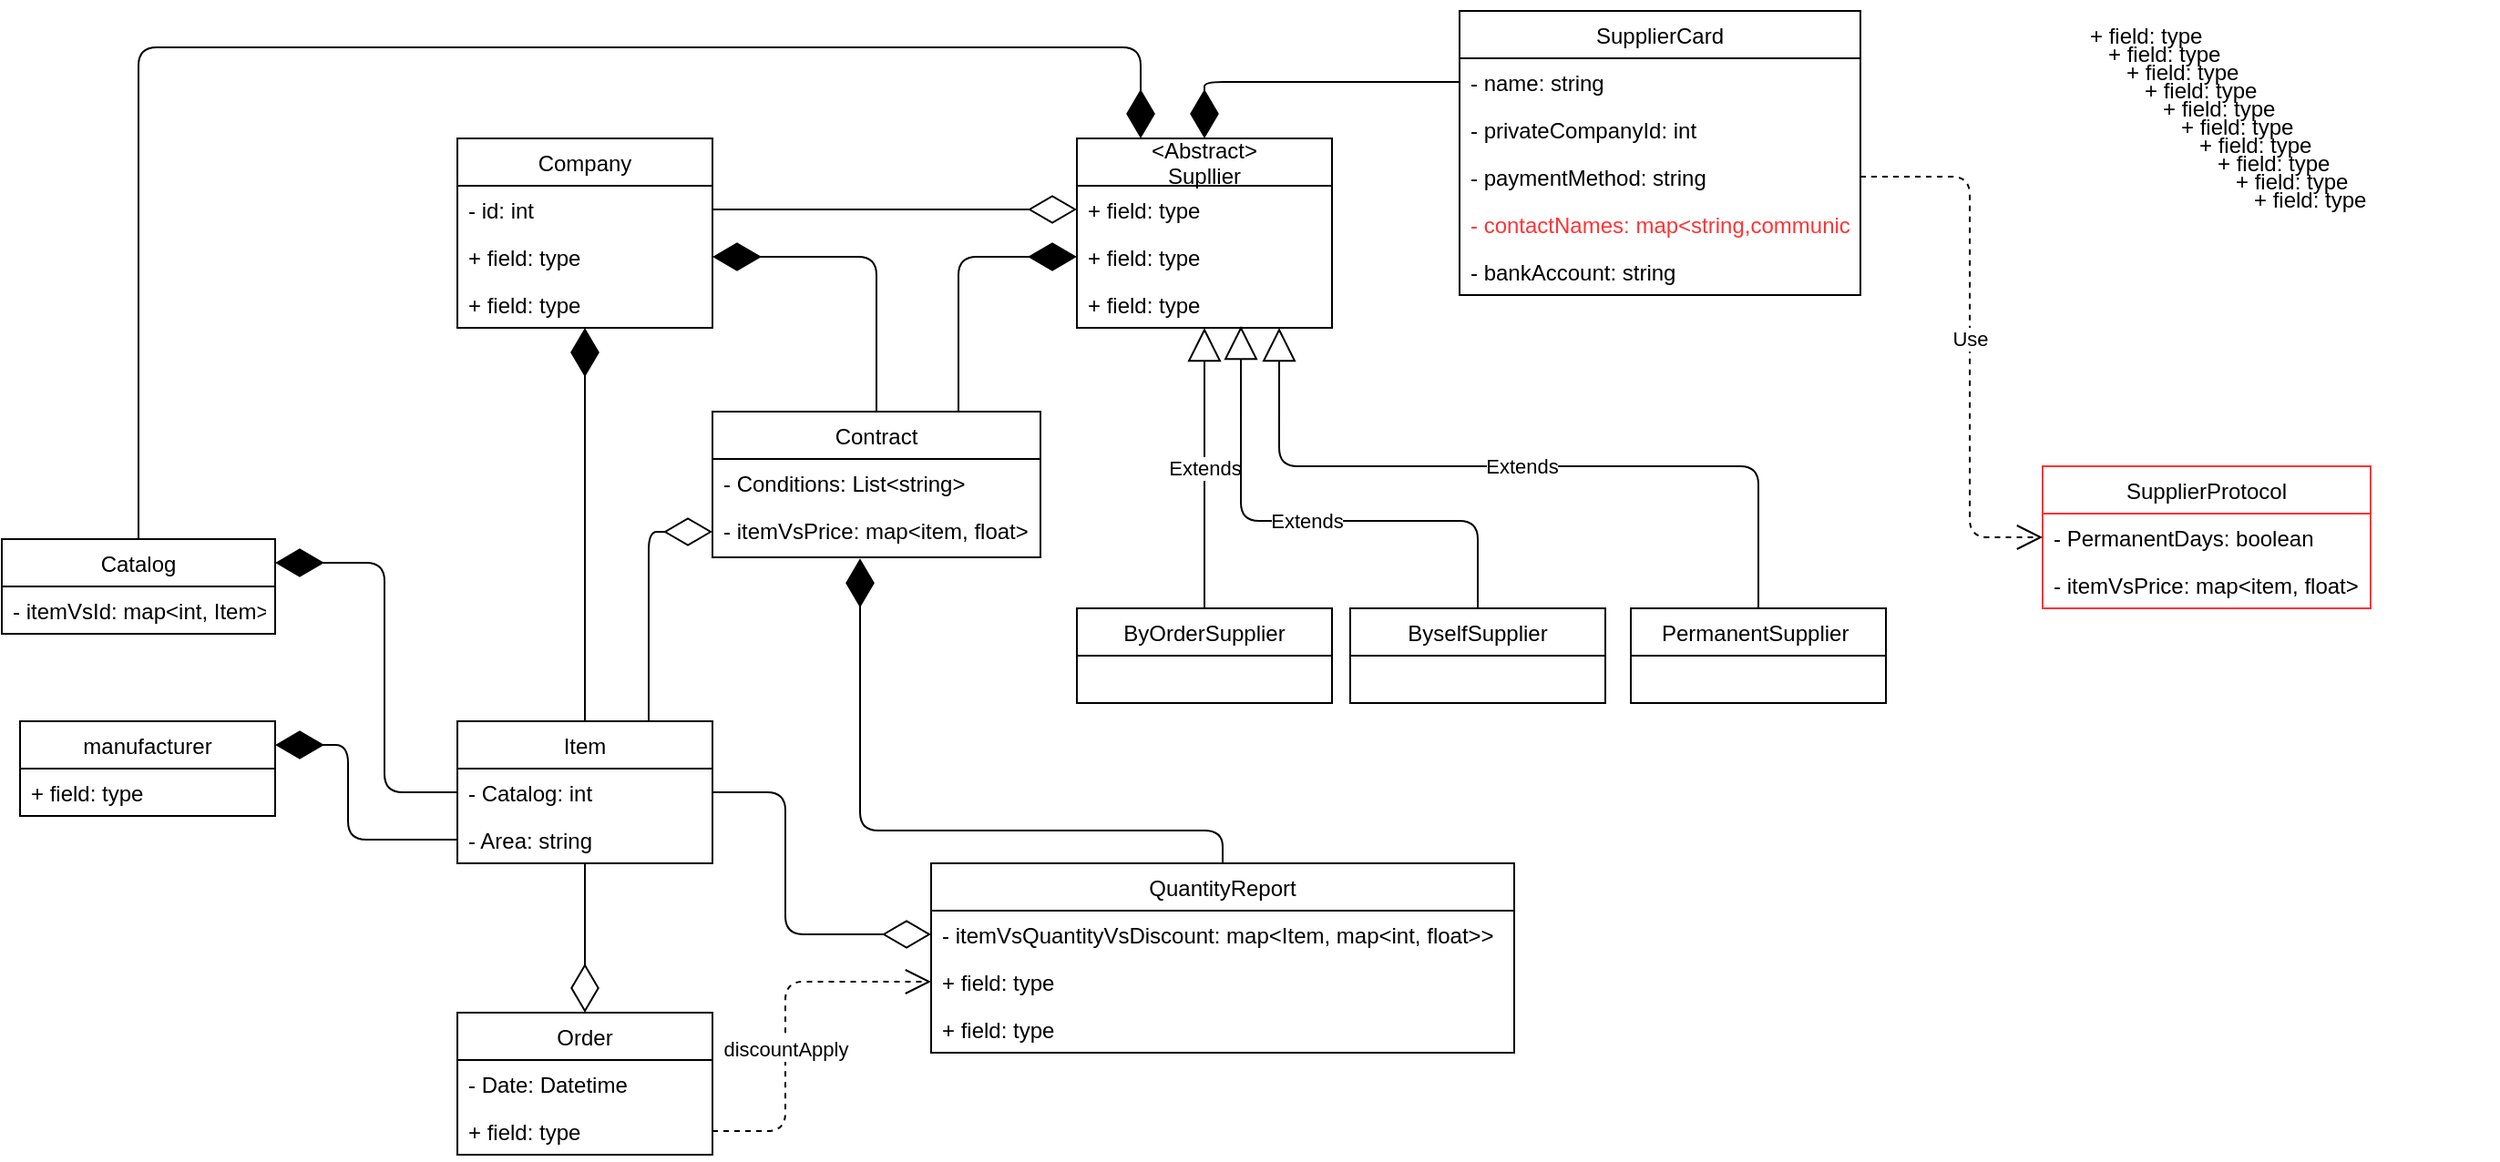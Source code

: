 <mxfile version="14.4.9" type="github">
  <diagram id="LiDV-n0v9y0-zee6HtvB" name="Page-1">
    <mxGraphModel dx="1944" dy="624" grid="1" gridSize="10" guides="1" tooltips="1" connect="1" arrows="1" fold="1" page="1" pageScale="1" pageWidth="827" pageHeight="1169" math="0" shadow="0">
      <root>
        <mxCell id="0" />
        <mxCell id="1" parent="0" />
        <mxCell id="57GskC2OUnDVnmpbbQjz-1" value="&lt;Abstract&gt;&#xa;Supllier" style="swimlane;fontStyle=0;childLayout=stackLayout;horizontal=1;startSize=26;fillColor=none;horizontalStack=0;resizeParent=1;resizeParentMax=0;resizeLast=0;collapsible=1;marginBottom=0;" parent="1" vertex="1">
          <mxGeometry x="40" y="80" width="140" height="104" as="geometry" />
        </mxCell>
        <mxCell id="57GskC2OUnDVnmpbbQjz-2" value="+ field: type" style="text;strokeColor=none;fillColor=none;align=left;verticalAlign=top;spacingLeft=4;spacingRight=4;overflow=hidden;rotatable=0;points=[[0,0.5],[1,0.5]];portConstraint=eastwest;" parent="57GskC2OUnDVnmpbbQjz-1" vertex="1">
          <mxGeometry y="26" width="140" height="26" as="geometry" />
        </mxCell>
        <mxCell id="57GskC2OUnDVnmpbbQjz-3" value="+ field: type" style="text;strokeColor=none;fillColor=none;align=left;verticalAlign=top;spacingLeft=4;spacingRight=4;overflow=hidden;rotatable=0;points=[[0,0.5],[1,0.5]];portConstraint=eastwest;" parent="57GskC2OUnDVnmpbbQjz-1" vertex="1">
          <mxGeometry y="52" width="140" height="26" as="geometry" />
        </mxCell>
        <mxCell id="57GskC2OUnDVnmpbbQjz-4" value="+ field: type" style="text;strokeColor=none;fillColor=none;align=left;verticalAlign=top;spacingLeft=4;spacingRight=4;overflow=hidden;rotatable=0;points=[[0,0.5],[1,0.5]];portConstraint=eastwest;" parent="57GskC2OUnDVnmpbbQjz-1" vertex="1">
          <mxGeometry y="78" width="140" height="26" as="geometry" />
        </mxCell>
        <mxCell id="57GskC2OUnDVnmpbbQjz-9" value="PermanentSupplier " style="swimlane;fontStyle=0;childLayout=stackLayout;horizontal=1;startSize=26;fillColor=none;horizontalStack=0;resizeParent=1;resizeParentMax=0;resizeLast=0;collapsible=1;marginBottom=0;" parent="1" vertex="1">
          <mxGeometry x="344" y="338" width="140" height="52" as="geometry" />
        </mxCell>
        <mxCell id="57GskC2OUnDVnmpbbQjz-21" value="Catalog" style="swimlane;fontStyle=0;childLayout=stackLayout;horizontal=1;startSize=26;fillColor=none;horizontalStack=0;resizeParent=1;resizeParentMax=0;resizeLast=0;collapsible=1;marginBottom=0;" parent="1" vertex="1">
          <mxGeometry x="-550" y="300" width="150" height="52" as="geometry" />
        </mxCell>
        <mxCell id="57GskC2OUnDVnmpbbQjz-22" value="- itemVsId: map&lt;int, Item&gt;" style="text;strokeColor=none;fillColor=none;align=left;verticalAlign=top;spacingLeft=4;spacingRight=4;overflow=hidden;rotatable=0;points=[[0,0.5],[1,0.5]];portConstraint=eastwest;" parent="57GskC2OUnDVnmpbbQjz-21" vertex="1">
          <mxGeometry y="26" width="150" height="26" as="geometry" />
        </mxCell>
        <mxCell id="57GskC2OUnDVnmpbbQjz-25" value="Item" style="swimlane;fontStyle=0;childLayout=stackLayout;horizontal=1;startSize=26;fillColor=none;horizontalStack=0;resizeParent=1;resizeParentMax=0;resizeLast=0;collapsible=1;marginBottom=0;" parent="1" vertex="1">
          <mxGeometry x="-300" y="400" width="140" height="78" as="geometry" />
        </mxCell>
        <mxCell id="57GskC2OUnDVnmpbbQjz-27" value="- Catalog: int" style="text;strokeColor=none;fillColor=none;align=left;verticalAlign=top;spacingLeft=4;spacingRight=4;overflow=hidden;rotatable=0;points=[[0,0.5],[1,0.5]];portConstraint=eastwest;" parent="57GskC2OUnDVnmpbbQjz-25" vertex="1">
          <mxGeometry y="26" width="140" height="26" as="geometry" />
        </mxCell>
        <mxCell id="57GskC2OUnDVnmpbbQjz-28" value="- Area: string" style="text;strokeColor=none;fillColor=none;align=left;verticalAlign=top;spacingLeft=4;spacingRight=4;overflow=hidden;rotatable=0;points=[[0,0.5],[1,0.5]];portConstraint=eastwest;" parent="57GskC2OUnDVnmpbbQjz-25" vertex="1">
          <mxGeometry y="52" width="140" height="26" as="geometry" />
        </mxCell>
        <mxCell id="57GskC2OUnDVnmpbbQjz-29" value="ByselfSupplier" style="swimlane;fontStyle=0;childLayout=stackLayout;horizontal=1;startSize=26;fillColor=none;horizontalStack=0;resizeParent=1;resizeParentMax=0;resizeLast=0;collapsible=1;marginBottom=0;" parent="1" vertex="1">
          <mxGeometry x="190" y="338" width="140" height="52" as="geometry" />
        </mxCell>
        <mxCell id="57GskC2OUnDVnmpbbQjz-33" value="ByOrderSupplier" style="swimlane;fontStyle=0;childLayout=stackLayout;horizontal=1;startSize=26;fillColor=none;horizontalStack=0;resizeParent=1;resizeParentMax=0;resizeLast=0;collapsible=1;marginBottom=0;" parent="1" vertex="1">
          <mxGeometry x="40" y="338" width="140" height="52" as="geometry" />
        </mxCell>
        <mxCell id="57GskC2OUnDVnmpbbQjz-41" value="Order" style="swimlane;fontStyle=0;childLayout=stackLayout;horizontal=1;startSize=26;fillColor=none;horizontalStack=0;resizeParent=1;resizeParentMax=0;resizeLast=0;collapsible=1;marginBottom=0;" parent="1" vertex="1">
          <mxGeometry x="-300" y="560" width="140" height="78" as="geometry" />
        </mxCell>
        <mxCell id="57GskC2OUnDVnmpbbQjz-42" value="- Date: Datetime" style="text;strokeColor=none;fillColor=none;align=left;verticalAlign=top;spacingLeft=4;spacingRight=4;overflow=hidden;rotatable=0;points=[[0,0.5],[1,0.5]];portConstraint=eastwest;" parent="57GskC2OUnDVnmpbbQjz-41" vertex="1">
          <mxGeometry y="26" width="140" height="26" as="geometry" />
        </mxCell>
        <mxCell id="57GskC2OUnDVnmpbbQjz-44" value="+ field: type" style="text;strokeColor=none;fillColor=none;align=left;verticalAlign=top;spacingLeft=4;spacingRight=4;overflow=hidden;rotatable=0;points=[[0,0.5],[1,0.5]];portConstraint=eastwest;" parent="57GskC2OUnDVnmpbbQjz-41" vertex="1">
          <mxGeometry y="52" width="140" height="26" as="geometry" />
        </mxCell>
        <mxCell id="T4Kb6JY-onlQXOTISOH4-5" value="Company" style="swimlane;fontStyle=0;childLayout=stackLayout;horizontal=1;startSize=26;fillColor=none;horizontalStack=0;resizeParent=1;resizeParentMax=0;resizeLast=0;collapsible=1;marginBottom=0;" parent="1" vertex="1">
          <mxGeometry x="-300" y="80" width="140" height="104" as="geometry" />
        </mxCell>
        <mxCell id="T4Kb6JY-onlQXOTISOH4-6" value="- id: int" style="text;strokeColor=none;fillColor=none;align=left;verticalAlign=top;spacingLeft=4;spacingRight=4;overflow=hidden;rotatable=0;points=[[0,0.5],[1,0.5]];portConstraint=eastwest;" parent="T4Kb6JY-onlQXOTISOH4-5" vertex="1">
          <mxGeometry y="26" width="140" height="26" as="geometry" />
        </mxCell>
        <mxCell id="T4Kb6JY-onlQXOTISOH4-7" value="+ field: type" style="text;strokeColor=none;fillColor=none;align=left;verticalAlign=top;spacingLeft=4;spacingRight=4;overflow=hidden;rotatable=0;points=[[0,0.5],[1,0.5]];portConstraint=eastwest;" parent="T4Kb6JY-onlQXOTISOH4-5" vertex="1">
          <mxGeometry y="52" width="140" height="26" as="geometry" />
        </mxCell>
        <mxCell id="T4Kb6JY-onlQXOTISOH4-8" value="+ field: type" style="text;strokeColor=none;fillColor=none;align=left;verticalAlign=top;spacingLeft=4;spacingRight=4;overflow=hidden;rotatable=0;points=[[0,0.5],[1,0.5]];portConstraint=eastwest;" parent="T4Kb6JY-onlQXOTISOH4-5" vertex="1">
          <mxGeometry y="78" width="140" height="26" as="geometry" />
        </mxCell>
        <mxCell id="T4Kb6JY-onlQXOTISOH4-13" value="QuantityReport" style="swimlane;fontStyle=0;childLayout=stackLayout;horizontal=1;startSize=26;fillColor=none;horizontalStack=0;resizeParent=1;resizeParentMax=0;resizeLast=0;collapsible=1;marginBottom=0;" parent="1" vertex="1">
          <mxGeometry x="-40" y="478" width="320" height="104" as="geometry" />
        </mxCell>
        <mxCell id="T4Kb6JY-onlQXOTISOH4-14" value="- itemVsQuantityVsDiscount: map&lt;Item, map&lt;int, float&gt;&gt;" style="text;strokeColor=none;fillColor=none;align=left;verticalAlign=top;spacingLeft=4;spacingRight=4;overflow=hidden;rotatable=0;points=[[0,0.5],[1,0.5]];portConstraint=eastwest;" parent="T4Kb6JY-onlQXOTISOH4-13" vertex="1">
          <mxGeometry y="26" width="320" height="26" as="geometry" />
        </mxCell>
        <mxCell id="T4Kb6JY-onlQXOTISOH4-15" value="+ field: type" style="text;strokeColor=none;fillColor=none;align=left;verticalAlign=top;spacingLeft=4;spacingRight=4;overflow=hidden;rotatable=0;points=[[0,0.5],[1,0.5]];portConstraint=eastwest;" parent="T4Kb6JY-onlQXOTISOH4-13" vertex="1">
          <mxGeometry y="52" width="320" height="26" as="geometry" />
        </mxCell>
        <mxCell id="T4Kb6JY-onlQXOTISOH4-16" value="+ field: type" style="text;strokeColor=none;fillColor=none;align=left;verticalAlign=top;spacingLeft=4;spacingRight=4;overflow=hidden;rotatable=0;points=[[0,0.5],[1,0.5]];portConstraint=eastwest;" parent="T4Kb6JY-onlQXOTISOH4-13" vertex="1">
          <mxGeometry y="78" width="320" height="26" as="geometry" />
        </mxCell>
        <mxCell id="T4Kb6JY-onlQXOTISOH4-17" value="SupplierProtocol" style="swimlane;fontStyle=0;childLayout=stackLayout;horizontal=1;startSize=26;fillColor=none;horizontalStack=0;resizeParent=1;resizeParentMax=0;resizeLast=0;collapsible=1;marginBottom=0;strokeColor=#FF3333;" parent="1" vertex="1">
          <mxGeometry x="570" y="260" width="180" height="78" as="geometry" />
        </mxCell>
        <mxCell id="T4Kb6JY-onlQXOTISOH4-18" value="- PermanentDays: boolean" style="text;strokeColor=none;fillColor=none;align=left;verticalAlign=top;spacingLeft=4;spacingRight=4;overflow=hidden;rotatable=0;points=[[0,0.5],[1,0.5]];portConstraint=eastwest;" parent="T4Kb6JY-onlQXOTISOH4-17" vertex="1">
          <mxGeometry y="26" width="180" height="26" as="geometry" />
        </mxCell>
        <mxCell id="T4Kb6JY-onlQXOTISOH4-19" value="- itemVsPrice: map&lt;item, float&gt;" style="text;strokeColor=none;fillColor=none;align=left;verticalAlign=top;spacingLeft=4;spacingRight=4;overflow=hidden;rotatable=0;points=[[0,0.5],[1,0.5]];portConstraint=eastwest;" parent="T4Kb6JY-onlQXOTISOH4-17" vertex="1">
          <mxGeometry y="52" width="180" height="26" as="geometry" />
        </mxCell>
        <mxCell id="T4Kb6JY-onlQXOTISOH4-21" value="Extends" style="endArrow=block;endSize=16;endFill=0;html=1;exitX=0.5;exitY=0;exitDx=0;exitDy=0;" parent="1" source="57GskC2OUnDVnmpbbQjz-33" edge="1" target="57GskC2OUnDVnmpbbQjz-4">
          <mxGeometry width="160" relative="1" as="geometry">
            <mxPoint x="150" y="190" as="sourcePoint" />
            <mxPoint x="40" y="240" as="targetPoint" />
          </mxGeometry>
        </mxCell>
        <mxCell id="T4Kb6JY-onlQXOTISOH4-22" value="Extends" style="endArrow=block;endSize=16;endFill=0;html=1;entryX=0.643;entryY=0.962;entryDx=0;entryDy=0;entryPerimeter=0;exitX=0.5;exitY=0;exitDx=0;exitDy=0;" parent="1" source="57GskC2OUnDVnmpbbQjz-29" target="57GskC2OUnDVnmpbbQjz-4" edge="1">
          <mxGeometry width="160" relative="1" as="geometry">
            <mxPoint x="150" y="490" as="sourcePoint" />
            <mxPoint x="310" y="490" as="targetPoint" />
            <Array as="points">
              <mxPoint x="260" y="290" />
              <mxPoint x="130" y="290" />
            </Array>
          </mxGeometry>
        </mxCell>
        <mxCell id="T4Kb6JY-onlQXOTISOH4-23" value="Extends" style="endArrow=block;endSize=16;endFill=0;html=1;entryX=0.793;entryY=1;entryDx=0;entryDy=0;entryPerimeter=0;exitX=0.5;exitY=0;exitDx=0;exitDy=0;" parent="1" source="57GskC2OUnDVnmpbbQjz-9" target="57GskC2OUnDVnmpbbQjz-4" edge="1">
          <mxGeometry width="160" relative="1" as="geometry">
            <mxPoint x="150" y="490" as="sourcePoint" />
            <mxPoint x="310" y="490" as="targetPoint" />
            <Array as="points">
              <mxPoint x="414" y="260" />
              <mxPoint x="151" y="260" />
            </Array>
          </mxGeometry>
        </mxCell>
        <mxCell id="T4Kb6JY-onlQXOTISOH4-25" value="Contract" style="swimlane;fontStyle=0;childLayout=stackLayout;horizontal=1;startSize=26;fillColor=none;horizontalStack=0;resizeParent=1;resizeParentMax=0;resizeLast=0;collapsible=1;marginBottom=0;" parent="1" vertex="1">
          <mxGeometry x="-160" y="230" width="180" height="80" as="geometry" />
        </mxCell>
        <mxCell id="T4Kb6JY-onlQXOTISOH4-26" value="- Conditions: List&lt;string&gt;" style="text;strokeColor=none;fillColor=none;align=left;verticalAlign=top;spacingLeft=4;spacingRight=4;overflow=hidden;rotatable=0;points=[[0,0.5],[1,0.5]];portConstraint=eastwest;" parent="T4Kb6JY-onlQXOTISOH4-25" vertex="1">
          <mxGeometry y="26" width="180" height="26" as="geometry" />
        </mxCell>
        <mxCell id="T4Kb6JY-onlQXOTISOH4-28" value="- itemVsPrice: map&lt;item, float&gt;" style="text;strokeColor=none;fillColor=none;align=left;verticalAlign=top;spacingLeft=4;spacingRight=4;overflow=hidden;rotatable=0;points=[[0,0.5],[1,0.5]];portConstraint=eastwest;" parent="T4Kb6JY-onlQXOTISOH4-25" vertex="1">
          <mxGeometry y="52" width="180" height="28" as="geometry" />
        </mxCell>
        <mxCell id="T4Kb6JY-onlQXOTISOH4-29" value="" style="endArrow=diamondThin;endFill=1;endSize=24;html=1;exitX=0;exitY=0.5;exitDx=0;exitDy=0;entryX=1;entryY=0.25;entryDx=0;entryDy=0;" parent="1" source="57GskC2OUnDVnmpbbQjz-28" target="T4Kb6JY-onlQXOTISOH4-9" edge="1">
          <mxGeometry width="160" relative="1" as="geometry">
            <mxPoint x="-239" y="484" as="sourcePoint" />
            <mxPoint x="-390" y="413" as="targetPoint" />
            <Array as="points">
              <mxPoint x="-360" y="465" />
              <mxPoint x="-360" y="413" />
            </Array>
          </mxGeometry>
        </mxCell>
        <mxCell id="T4Kb6JY-onlQXOTISOH4-32" value="SupplierCard" style="swimlane;fontStyle=0;childLayout=stackLayout;horizontal=1;startSize=26;fillColor=none;horizontalStack=0;resizeParent=1;resizeParentMax=0;resizeLast=0;collapsible=1;marginBottom=0;" parent="1" vertex="1">
          <mxGeometry x="250" y="10" width="220" height="156" as="geometry" />
        </mxCell>
        <mxCell id="T4Kb6JY-onlQXOTISOH4-33" value="- name: string" style="text;strokeColor=none;fillColor=none;align=left;verticalAlign=top;spacingLeft=4;spacingRight=4;overflow=hidden;rotatable=0;points=[[0,0.5],[1,0.5]];portConstraint=eastwest;" parent="T4Kb6JY-onlQXOTISOH4-32" vertex="1">
          <mxGeometry y="26" width="220" height="26" as="geometry" />
        </mxCell>
        <mxCell id="T4Kb6JY-onlQXOTISOH4-34" value="- privateCompanyId: int" style="text;strokeColor=none;fillColor=none;align=left;verticalAlign=top;spacingLeft=4;spacingRight=4;overflow=hidden;rotatable=0;points=[[0,0.5],[1,0.5]];portConstraint=eastwest;" parent="T4Kb6JY-onlQXOTISOH4-32" vertex="1">
          <mxGeometry y="52" width="220" height="26" as="geometry" />
        </mxCell>
        <mxCell id="-8dMRDf63QIHJzTgXih5-13" value="- paymentMethod: string" style="text;strokeColor=none;fillColor=none;align=left;verticalAlign=top;spacingLeft=4;spacingRight=4;overflow=hidden;rotatable=0;points=[[0,0.5],[1,0.5]];portConstraint=eastwest;" vertex="1" parent="T4Kb6JY-onlQXOTISOH4-32">
          <mxGeometry y="78" width="220" height="26" as="geometry" />
        </mxCell>
        <mxCell id="-8dMRDf63QIHJzTgXih5-11" value="- contactNames: map&lt;string,communicationdetails&gt;" style="text;strokeColor=none;fillColor=none;align=left;verticalAlign=top;spacingLeft=4;spacingRight=4;overflow=hidden;rotatable=0;points=[[0,0.5],[1,0.5]];portConstraint=eastwest;fontColor=#FF3333;" vertex="1" parent="T4Kb6JY-onlQXOTISOH4-32">
          <mxGeometry y="104" width="220" height="26" as="geometry" />
        </mxCell>
        <mxCell id="T4Kb6JY-onlQXOTISOH4-35" value="- bankAccount: string" style="text;strokeColor=none;fillColor=none;align=left;verticalAlign=top;spacingLeft=4;spacingRight=4;overflow=hidden;rotatable=0;points=[[0,0.5],[1,0.5]];portConstraint=eastwest;" parent="T4Kb6JY-onlQXOTISOH4-32" vertex="1">
          <mxGeometry y="130" width="220" height="26" as="geometry" />
        </mxCell>
        <mxCell id="T4Kb6JY-onlQXOTISOH4-41" value="" style="endArrow=diamondThin;endFill=1;endSize=24;html=1;exitX=0;exitY=0.5;exitDx=0;exitDy=0;entryX=0.5;entryY=0;entryDx=0;entryDy=0;" parent="1" source="T4Kb6JY-onlQXOTISOH4-33" target="57GskC2OUnDVnmpbbQjz-1" edge="1">
          <mxGeometry width="160" relative="1" as="geometry">
            <mxPoint x="150" y="210" as="sourcePoint" />
            <mxPoint x="190" y="140" as="targetPoint" />
            <Array as="points">
              <mxPoint x="110" y="49" />
            </Array>
          </mxGeometry>
        </mxCell>
        <mxCell id="T4Kb6JY-onlQXOTISOH4-43" value="Use" style="endArrow=open;endSize=12;dashed=1;html=1;exitX=1;exitY=0.5;exitDx=0;exitDy=0;entryX=0;entryY=0.5;entryDx=0;entryDy=0;" parent="1" source="-8dMRDf63QIHJzTgXih5-13" target="T4Kb6JY-onlQXOTISOH4-18" edge="1">
          <mxGeometry width="160" relative="1" as="geometry">
            <mxPoint x="240" y="210" as="sourcePoint" />
            <mxPoint x="420" y="150" as="targetPoint" />
            <Array as="points">
              <mxPoint x="530" y="101" />
              <mxPoint x="530" y="299" />
            </Array>
          </mxGeometry>
        </mxCell>
        <mxCell id="-8dMRDf63QIHJzTgXih5-6" value="" style="endArrow=diamondThin;endFill=0;endSize=24;html=1;exitX=1;exitY=0.5;exitDx=0;exitDy=0;entryX=0;entryY=0.5;entryDx=0;entryDy=0;" edge="1" parent="1" source="T4Kb6JY-onlQXOTISOH4-6" target="57GskC2OUnDVnmpbbQjz-2">
          <mxGeometry width="160" relative="1" as="geometry">
            <mxPoint x="160" y="210" as="sourcePoint" />
            <mxPoint x="320" y="210" as="targetPoint" />
          </mxGeometry>
        </mxCell>
        <mxCell id="-8dMRDf63QIHJzTgXih5-7" value="" style="endArrow=diamondThin;endFill=1;endSize=24;html=1;exitX=0.5;exitY=0;exitDx=0;exitDy=0;" edge="1" parent="1" source="57GskC2OUnDVnmpbbQjz-25" target="T4Kb6JY-onlQXOTISOH4-8">
          <mxGeometry width="160" relative="1" as="geometry">
            <mxPoint x="-233" y="390" as="sourcePoint" />
            <mxPoint x="-233" y="191" as="targetPoint" />
          </mxGeometry>
        </mxCell>
        <mxCell id="T4Kb6JY-onlQXOTISOH4-9" value="manufacturer" style="swimlane;fontStyle=0;childLayout=stackLayout;horizontal=1;startSize=26;fillColor=none;horizontalStack=0;resizeParent=1;resizeParentMax=0;resizeLast=0;collapsible=1;marginBottom=0;" parent="1" vertex="1">
          <mxGeometry x="-540" y="400" width="140" height="52" as="geometry" />
        </mxCell>
        <mxCell id="T4Kb6JY-onlQXOTISOH4-10" value="+ field: type" style="text;strokeColor=none;fillColor=none;align=left;verticalAlign=top;spacingLeft=4;spacingRight=4;overflow=hidden;rotatable=0;points=[[0,0.5],[1,0.5]];portConstraint=eastwest;" parent="T4Kb6JY-onlQXOTISOH4-9" vertex="1">
          <mxGeometry y="26" width="140" height="26" as="geometry" />
        </mxCell>
        <mxCell id="-8dMRDf63QIHJzTgXih5-9" value="" style="endArrow=diamondThin;endFill=1;endSize=24;html=1;exitX=0;exitY=0.5;exitDx=0;exitDy=0;entryX=1;entryY=0.25;entryDx=0;entryDy=0;" edge="1" parent="1" source="57GskC2OUnDVnmpbbQjz-27" target="57GskC2OUnDVnmpbbQjz-21">
          <mxGeometry width="160" relative="1" as="geometry">
            <mxPoint x="-160" y="465" as="sourcePoint" />
            <mxPoint x="-400" y="323" as="targetPoint" />
            <Array as="points">
              <mxPoint x="-340" y="439" />
              <mxPoint x="-340" y="313" />
            </Array>
          </mxGeometry>
        </mxCell>
        <mxCell id="T4Kb6JY-onlQXOTISOH4-27" value="+ field: type" style="text;strokeColor=none;fillColor=none;align=left;verticalAlign=top;spacingLeft=4;spacingRight=4;overflow=hidden;rotatable=0;points=[[0,0.5],[1,0.5]];portConstraint=eastwest;" parent="1" vertex="1">
          <mxGeometry x="590" y="10" width="140" height="26" as="geometry" />
        </mxCell>
        <mxCell id="-8dMRDf63QIHJzTgXih5-19" value="+ field: type" style="text;strokeColor=none;fillColor=none;align=left;verticalAlign=top;spacingLeft=4;spacingRight=4;overflow=hidden;rotatable=0;points=[[0,0.5],[1,0.5]];portConstraint=eastwest;" vertex="1" parent="1">
          <mxGeometry x="600" y="20" width="140" height="26" as="geometry" />
        </mxCell>
        <mxCell id="-8dMRDf63QIHJzTgXih5-20" value="+ field: type" style="text;strokeColor=none;fillColor=none;align=left;verticalAlign=top;spacingLeft=4;spacingRight=4;overflow=hidden;rotatable=0;points=[[0,0.5],[1,0.5]];portConstraint=eastwest;" vertex="1" parent="1">
          <mxGeometry x="610" y="30" width="140" height="26" as="geometry" />
        </mxCell>
        <mxCell id="-8dMRDf63QIHJzTgXih5-21" value="+ field: type" style="text;strokeColor=none;fillColor=none;align=left;verticalAlign=top;spacingLeft=4;spacingRight=4;overflow=hidden;rotatable=0;points=[[0,0.5],[1,0.5]];portConstraint=eastwest;" vertex="1" parent="1">
          <mxGeometry x="620" y="40" width="140" height="26" as="geometry" />
        </mxCell>
        <mxCell id="-8dMRDf63QIHJzTgXih5-22" value="+ field: type" style="text;strokeColor=none;fillColor=none;align=left;verticalAlign=top;spacingLeft=4;spacingRight=4;overflow=hidden;rotatable=0;points=[[0,0.5],[1,0.5]];portConstraint=eastwest;" vertex="1" parent="1">
          <mxGeometry x="630" y="50" width="140" height="26" as="geometry" />
        </mxCell>
        <mxCell id="-8dMRDf63QIHJzTgXih5-23" value="+ field: type" style="text;strokeColor=none;fillColor=none;align=left;verticalAlign=top;spacingLeft=4;spacingRight=4;overflow=hidden;rotatable=0;points=[[0,0.5],[1,0.5]];portConstraint=eastwest;" vertex="1" parent="1">
          <mxGeometry x="640" y="60" width="140" height="26" as="geometry" />
        </mxCell>
        <mxCell id="-8dMRDf63QIHJzTgXih5-24" value="+ field: type" style="text;strokeColor=none;fillColor=none;align=left;verticalAlign=top;spacingLeft=4;spacingRight=4;overflow=hidden;rotatable=0;points=[[0,0.5],[1,0.5]];portConstraint=eastwest;" vertex="1" parent="1">
          <mxGeometry x="650" y="70" width="140" height="26" as="geometry" />
        </mxCell>
        <mxCell id="-8dMRDf63QIHJzTgXih5-25" value="+ field: type" style="text;strokeColor=none;fillColor=none;align=left;verticalAlign=top;spacingLeft=4;spacingRight=4;overflow=hidden;rotatable=0;points=[[0,0.5],[1,0.5]];portConstraint=eastwest;" vertex="1" parent="1">
          <mxGeometry x="660" y="80" width="140" height="26" as="geometry" />
        </mxCell>
        <mxCell id="-8dMRDf63QIHJzTgXih5-26" value="+ field: type" style="text;strokeColor=none;fillColor=none;align=left;verticalAlign=top;spacingLeft=4;spacingRight=4;overflow=hidden;rotatable=0;points=[[0,0.5],[1,0.5]];portConstraint=eastwest;" vertex="1" parent="1">
          <mxGeometry x="670" y="90" width="140" height="26" as="geometry" />
        </mxCell>
        <mxCell id="-8dMRDf63QIHJzTgXih5-27" value="+ field: type" style="text;strokeColor=none;fillColor=none;align=left;verticalAlign=top;spacingLeft=4;spacingRight=4;overflow=hidden;rotatable=0;points=[[0,0.5],[1,0.5]];portConstraint=eastwest;" vertex="1" parent="1">
          <mxGeometry x="680" y="100" width="140" height="26" as="geometry" />
        </mxCell>
        <mxCell id="-8dMRDf63QIHJzTgXih5-29" value="" style="endArrow=diamondThin;endFill=1;endSize=24;html=1;fontColor=#FF3333;exitX=0.5;exitY=0;exitDx=0;exitDy=0;entryX=1;entryY=0.5;entryDx=0;entryDy=0;" edge="1" parent="1" source="T4Kb6JY-onlQXOTISOH4-25" target="T4Kb6JY-onlQXOTISOH4-7">
          <mxGeometry width="160" relative="1" as="geometry">
            <mxPoint x="-140" y="220" as="sourcePoint" />
            <mxPoint x="20" y="220" as="targetPoint" />
            <Array as="points">
              <mxPoint x="-70" y="145" />
              <mxPoint x="-140" y="145" />
            </Array>
          </mxGeometry>
        </mxCell>
        <mxCell id="-8dMRDf63QIHJzTgXih5-30" value="" style="endArrow=diamondThin;endFill=1;endSize=24;html=1;fontColor=#FF3333;exitX=0.75;exitY=0;exitDx=0;exitDy=0;entryX=0;entryY=0.5;entryDx=0;entryDy=0;" edge="1" parent="1" source="T4Kb6JY-onlQXOTISOH4-25" target="57GskC2OUnDVnmpbbQjz-3">
          <mxGeometry width="160" relative="1" as="geometry">
            <mxPoint x="-130" y="230" as="sourcePoint" />
            <mxPoint x="30" y="230" as="targetPoint" />
            <Array as="points">
              <mxPoint x="-25" y="145" />
            </Array>
          </mxGeometry>
        </mxCell>
        <mxCell id="-8dMRDf63QIHJzTgXih5-31" value="" style="endArrow=diamondThin;endFill=0;endSize=24;html=1;fontColor=#FF3333;exitX=0.75;exitY=0;exitDx=0;exitDy=0;entryX=0;entryY=0.5;entryDx=0;entryDy=0;" edge="1" parent="1" source="57GskC2OUnDVnmpbbQjz-25" target="T4Kb6JY-onlQXOTISOH4-28">
          <mxGeometry width="160" relative="1" as="geometry">
            <mxPoint x="-210" y="320" as="sourcePoint" />
            <mxPoint x="-50" y="320" as="targetPoint" />
            <Array as="points">
              <mxPoint x="-195" y="296" />
            </Array>
          </mxGeometry>
        </mxCell>
        <mxCell id="-8dMRDf63QIHJzTgXih5-33" value="" style="endArrow=diamondThin;endFill=0;endSize=24;html=1;fontColor=#FF3333;exitX=1;exitY=0.5;exitDx=0;exitDy=0;entryX=0;entryY=0.5;entryDx=0;entryDy=0;" edge="1" parent="1" source="57GskC2OUnDVnmpbbQjz-27" target="T4Kb6JY-onlQXOTISOH4-14">
          <mxGeometry width="160" relative="1" as="geometry">
            <mxPoint x="20" y="660" as="sourcePoint" />
            <mxPoint x="180" y="660" as="targetPoint" />
            <Array as="points">
              <mxPoint x="-120" y="439" />
              <mxPoint x="-120" y="517" />
            </Array>
          </mxGeometry>
        </mxCell>
        <mxCell id="-8dMRDf63QIHJzTgXih5-34" value="" style="endArrow=diamondThin;endFill=1;endSize=24;html=1;fontColor=#FF3333;exitX=0.5;exitY=0;exitDx=0;exitDy=0;entryX=0.45;entryY=1.024;entryDx=0;entryDy=0;entryPerimeter=0;" edge="1" parent="1" source="T4Kb6JY-onlQXOTISOH4-13" target="T4Kb6JY-onlQXOTISOH4-28">
          <mxGeometry width="160" relative="1" as="geometry">
            <mxPoint x="20" y="460" as="sourcePoint" />
            <mxPoint x="180" y="460" as="targetPoint" />
            <Array as="points">
              <mxPoint x="120" y="460" />
              <mxPoint x="-79" y="460" />
            </Array>
          </mxGeometry>
        </mxCell>
        <mxCell id="-8dMRDf63QIHJzTgXih5-36" value="&lt;font color=&quot;#000000&quot;&gt;discountApply&lt;/font&gt;" style="endArrow=open;endSize=12;dashed=1;html=1;fontColor=#FF3333;exitX=1;exitY=0.5;exitDx=0;exitDy=0;entryX=0;entryY=0.5;entryDx=0;entryDy=0;" edge="1" parent="1" target="T4Kb6JY-onlQXOTISOH4-15">
          <mxGeometry x="-0.158" width="160" relative="1" as="geometry">
            <mxPoint x="-160" y="625" as="sourcePoint" />
            <mxPoint x="-80" y="660" as="targetPoint" />
            <Array as="points">
              <mxPoint x="-120" y="625" />
              <mxPoint x="-120" y="543" />
            </Array>
            <mxPoint as="offset" />
          </mxGeometry>
        </mxCell>
        <mxCell id="-8dMRDf63QIHJzTgXih5-37" value="" style="endArrow=diamondThin;endFill=0;endSize=24;html=1;fontColor=#FF3333;entryX=0.5;entryY=0;entryDx=0;entryDy=0;" edge="1" parent="1" source="57GskC2OUnDVnmpbbQjz-28" target="57GskC2OUnDVnmpbbQjz-41">
          <mxGeometry width="160" relative="1" as="geometry">
            <mxPoint x="-260" y="510" as="sourcePoint" />
            <mxPoint x="-230" y="560" as="targetPoint" />
          </mxGeometry>
        </mxCell>
        <mxCell id="-8dMRDf63QIHJzTgXih5-38" value="" style="endArrow=diamondThin;endFill=1;endSize=24;html=1;fontColor=#FF3333;entryX=0.25;entryY=0;entryDx=0;entryDy=0;exitX=0.5;exitY=0;exitDx=0;exitDy=0;" edge="1" parent="1" source="57GskC2OUnDVnmpbbQjz-21" target="57GskC2OUnDVnmpbbQjz-1">
          <mxGeometry width="160" relative="1" as="geometry">
            <mxPoint x="-550" y="320" as="sourcePoint" />
            <mxPoint x="-560" y="120" as="targetPoint" />
            <Array as="points">
              <mxPoint x="-475" y="30" />
              <mxPoint x="75" y="30" />
            </Array>
          </mxGeometry>
        </mxCell>
      </root>
    </mxGraphModel>
  </diagram>
</mxfile>
